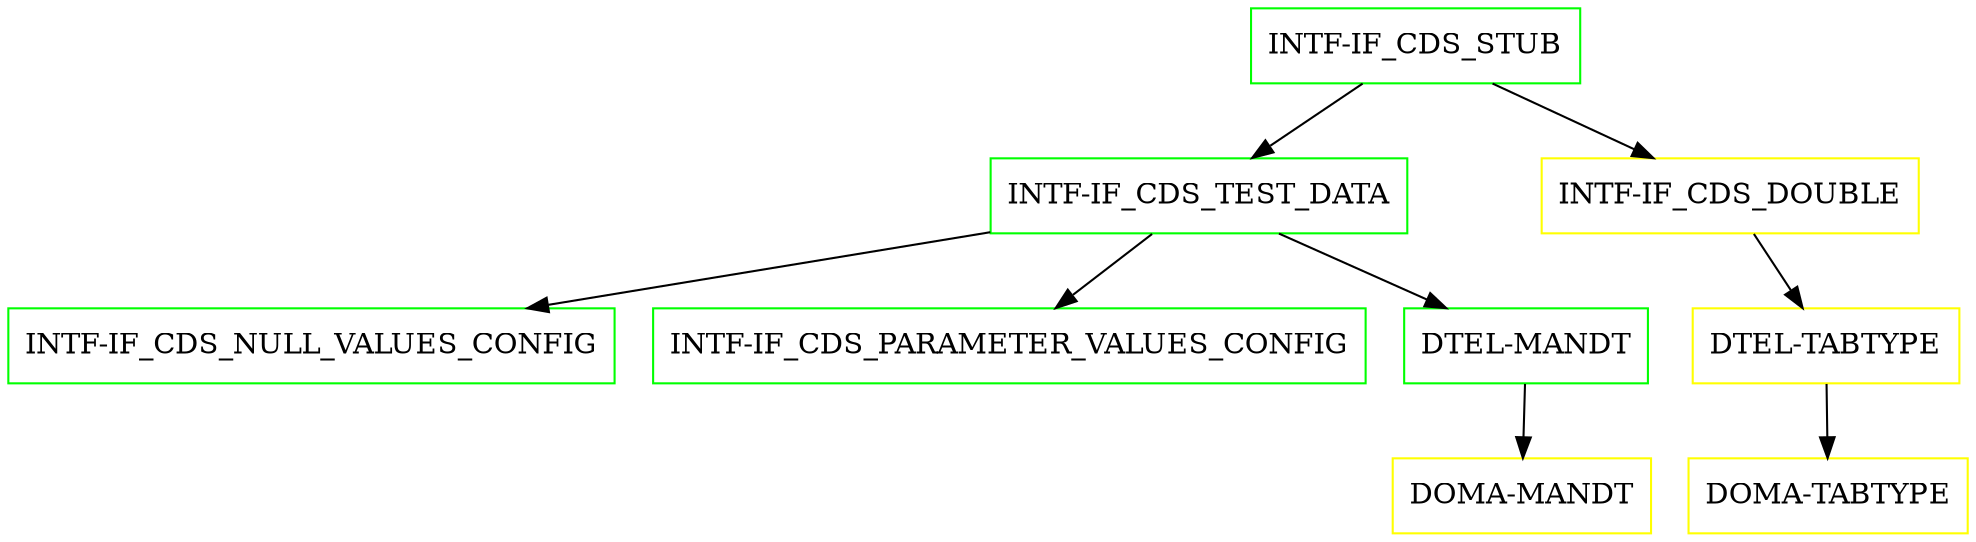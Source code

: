 digraph G {
  "INTF-IF_CDS_STUB" [shape=box,color=green];
  "INTF-IF_CDS_TEST_DATA" [shape=box,color=green,URL="./INTF_IF_CDS_TEST_DATA.html"];
  "INTF-IF_CDS_NULL_VALUES_CONFIG" [shape=box,color=green,URL="./INTF_IF_CDS_NULL_VALUES_CONFIG.html"];
  "INTF-IF_CDS_PARAMETER_VALUES_CONFIG" [shape=box,color=green,URL="./INTF_IF_CDS_PARAMETER_VALUES_CONFIG.html"];
  "DTEL-MANDT" [shape=box,color=green,URL="./DTEL_MANDT.html"];
  "DOMA-MANDT" [shape=box,color=yellow,URL="./DOMA_MANDT.html"];
  "INTF-IF_CDS_DOUBLE" [shape=box,color=yellow,URL="./INTF_IF_CDS_DOUBLE.html"];
  "DTEL-TABTYPE" [shape=box,color=yellow,URL="./DTEL_TABTYPE.html"];
  "DOMA-TABTYPE" [shape=box,color=yellow,URL="./DOMA_TABTYPE.html"];
  "INTF-IF_CDS_STUB" -> "INTF-IF_CDS_DOUBLE";
  "INTF-IF_CDS_STUB" -> "INTF-IF_CDS_TEST_DATA";
  "INTF-IF_CDS_TEST_DATA" -> "DTEL-MANDT";
  "INTF-IF_CDS_TEST_DATA" -> "INTF-IF_CDS_PARAMETER_VALUES_CONFIG";
  "INTF-IF_CDS_TEST_DATA" -> "INTF-IF_CDS_NULL_VALUES_CONFIG";
  "DTEL-MANDT" -> "DOMA-MANDT";
  "INTF-IF_CDS_DOUBLE" -> "DTEL-TABTYPE";
  "DTEL-TABTYPE" -> "DOMA-TABTYPE";
}
